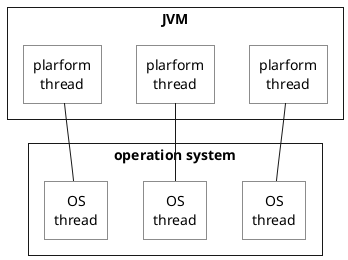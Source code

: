 @startuml

skinparam {
    defaultTextAlignment center
    roundCorner 0
    CardBackgroundColor transparent
    RectangleBackgroundColor transparent
    RectangleFontName Source Sans Pro
}

rectangle JVM {
  rectangle "plarform\nthread" as PlatformThread1
  rectangle "plarform\nthread" as PlatformThread2
  rectangle "plarform\nthread" as PlatformThread3
}

rectangle "operation system" {
  rectangle "OS\nthread" as OsThread1
  rectangle "OS\nthread" as OsThread2
  rectangle "OS\nthread" as OsThread3
}

OsThread1 -up- PlatformThread1
OsThread2 -up- PlatformThread2
OsThread3 -up- PlatformThread3

@enduml
